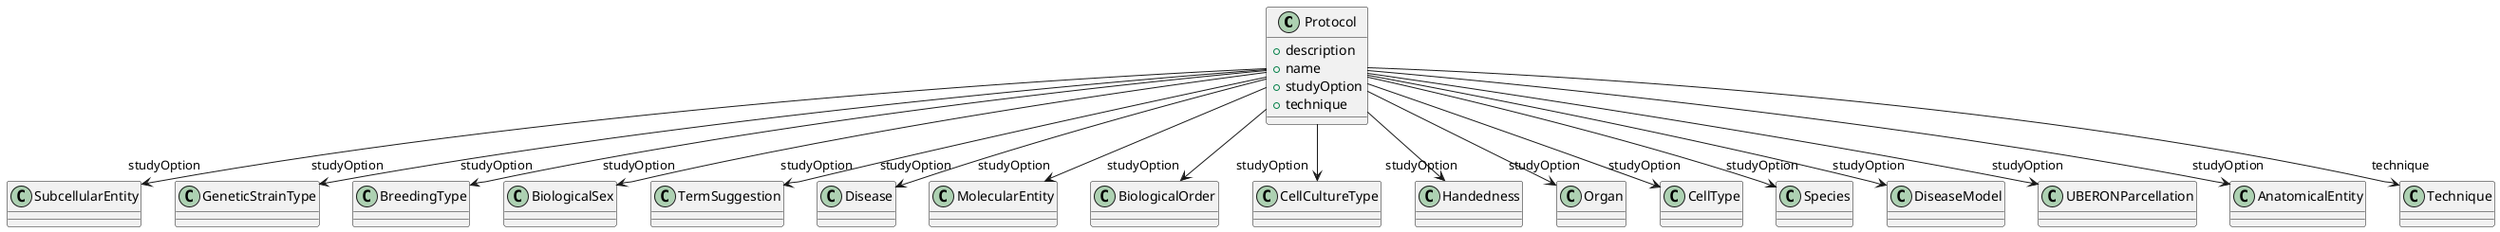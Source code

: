 @startuml
class Protocol {
+description
+name
+studyOption
+technique

}
Protocol -d-> "studyOption" SubcellularEntity
Protocol -d-> "studyOption" GeneticStrainType
Protocol -d-> "studyOption" BreedingType
Protocol -d-> "studyOption" BiologicalSex
Protocol -d-> "studyOption" TermSuggestion
Protocol -d-> "studyOption" Disease
Protocol -d-> "studyOption" MolecularEntity
Protocol -d-> "studyOption" BiologicalOrder
Protocol -d-> "studyOption" CellCultureType
Protocol -d-> "studyOption" Handedness
Protocol -d-> "studyOption" Organ
Protocol -d-> "studyOption" CellType
Protocol -d-> "studyOption" Species
Protocol -d-> "studyOption" DiseaseModel
Protocol -d-> "studyOption" UBERONParcellation
Protocol -d-> "studyOption" AnatomicalEntity
Protocol -d-> "technique" Technique

@enduml